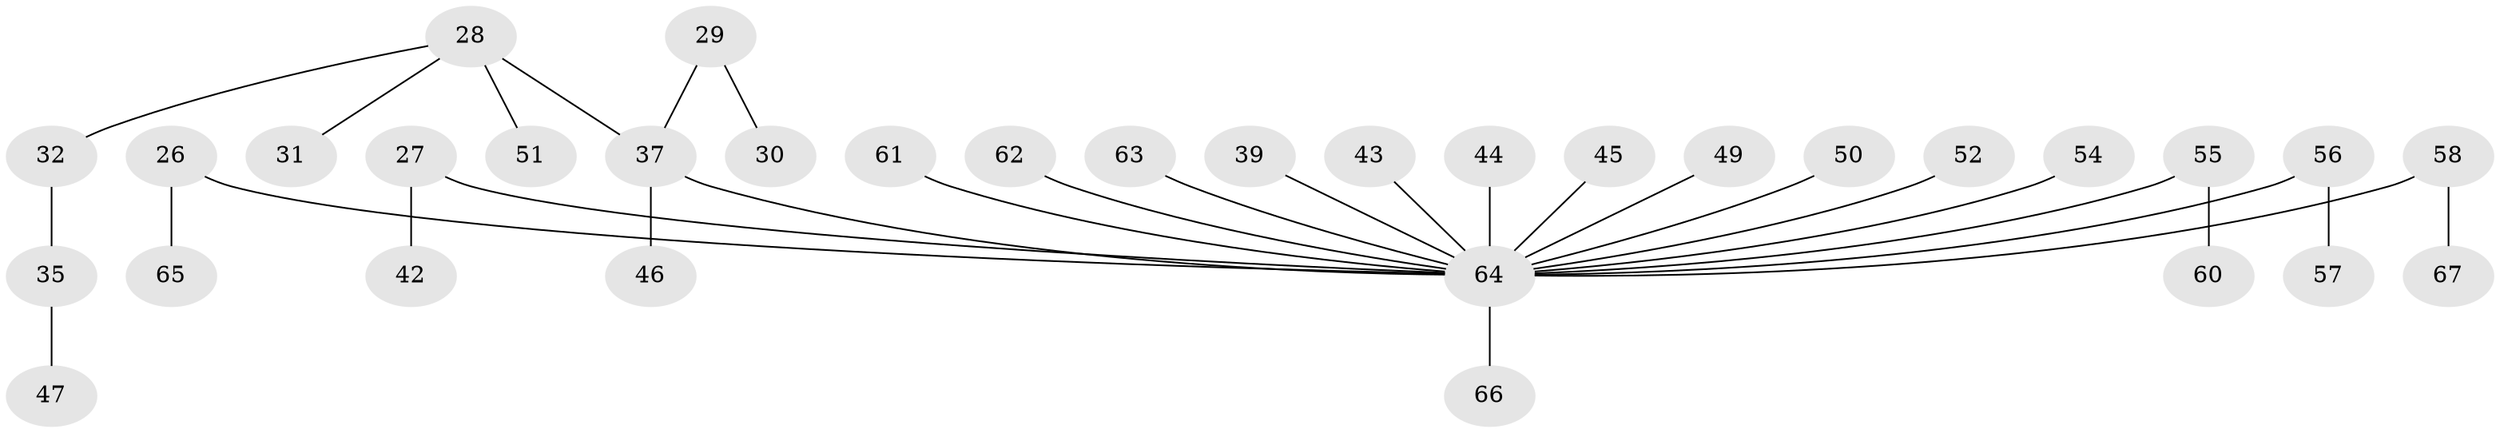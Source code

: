 // original degree distribution, {7: 0.014925373134328358, 6: 0.029850746268656716, 4: 0.05970149253731343, 3: 0.1044776119402985, 5: 0.029850746268656716, 1: 0.5373134328358209, 2: 0.22388059701492538}
// Generated by graph-tools (version 1.1) at 2025/52/03/09/25 04:52:56]
// undirected, 33 vertices, 32 edges
graph export_dot {
graph [start="1"]
  node [color=gray90,style=filled];
  26;
  27;
  28;
  29;
  30;
  31;
  32;
  35;
  37 [super="+8+15"];
  39;
  42;
  43;
  44;
  45;
  46;
  47;
  49;
  50;
  51;
  52;
  54;
  55;
  56 [super="+48"];
  57;
  58;
  60;
  61;
  62;
  63;
  64 [super="+9+10+53+18+20+33+21+25+41+59+38"];
  65;
  66;
  67;
  26 -- 65;
  26 -- 64;
  27 -- 42;
  27 -- 64;
  28 -- 31;
  28 -- 32;
  28 -- 51;
  28 -- 37;
  29 -- 30;
  29 -- 37;
  32 -- 35;
  35 -- 47;
  37 -- 46;
  37 -- 64;
  39 -- 64;
  43 -- 64;
  44 -- 64;
  45 -- 64;
  49 -- 64;
  50 -- 64;
  52 -- 64;
  54 -- 64;
  55 -- 60;
  55 -- 64;
  56 -- 57;
  56 -- 64;
  58 -- 67;
  58 -- 64;
  61 -- 64;
  62 -- 64;
  63 -- 64;
  64 -- 66;
}
